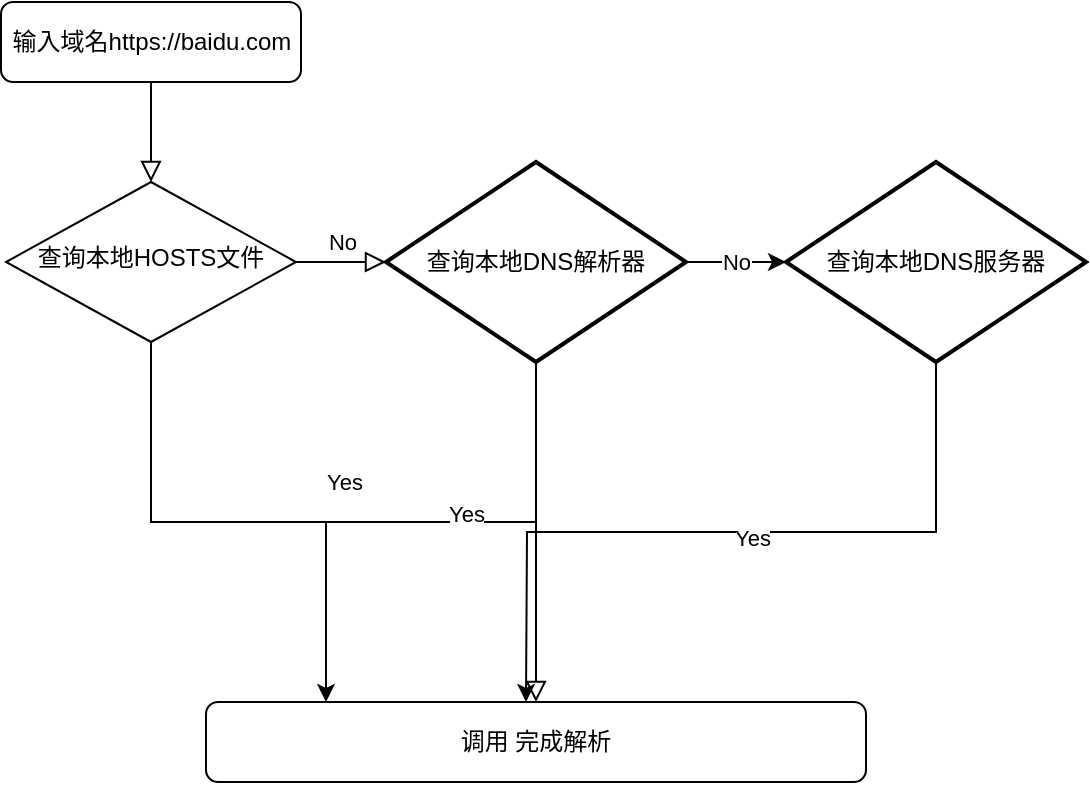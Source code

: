 <mxfile version="16.5.1" type="device"><diagram id="C5RBs43oDa-KdzZeNtuy" name="DNS解析流程"><mxGraphModel dx="1102" dy="1025" grid="1" gridSize="10" guides="1" tooltips="1" connect="1" arrows="1" fold="1" page="1" pageScale="1" pageWidth="827" pageHeight="1169" math="0" shadow="0"><root><mxCell id="WIyWlLk6GJQsqaUBKTNV-0"/><mxCell id="WIyWlLk6GJQsqaUBKTNV-1" parent="WIyWlLk6GJQsqaUBKTNV-0"/><mxCell id="WIyWlLk6GJQsqaUBKTNV-2" value="" style="rounded=0;html=1;jettySize=auto;orthogonalLoop=1;fontSize=11;endArrow=block;endFill=0;endSize=8;strokeWidth=1;shadow=0;labelBackgroundColor=none;edgeStyle=orthogonalEdgeStyle;" parent="WIyWlLk6GJQsqaUBKTNV-1" source="WIyWlLk6GJQsqaUBKTNV-3" target="WIyWlLk6GJQsqaUBKTNV-6" edge="1"><mxGeometry relative="1" as="geometry"/></mxCell><mxCell id="WIyWlLk6GJQsqaUBKTNV-3" value="输入域名https://baidu.com" style="rounded=1;whiteSpace=wrap;html=1;fontSize=12;glass=0;strokeWidth=1;shadow=0;" parent="WIyWlLk6GJQsqaUBKTNV-1" vertex="1"><mxGeometry x="137.5" y="80" width="150" height="40" as="geometry"/></mxCell><mxCell id="WIyWlLk6GJQsqaUBKTNV-4" value="Yes" style="rounded=0;html=1;jettySize=auto;orthogonalLoop=1;fontSize=11;endArrow=block;endFill=0;endSize=8;strokeWidth=1;shadow=0;labelBackgroundColor=none;edgeStyle=orthogonalEdgeStyle;entryX=0.5;entryY=0;entryDx=0;entryDy=0;" parent="WIyWlLk6GJQsqaUBKTNV-1" source="WIyWlLk6GJQsqaUBKTNV-6" target="WIyWlLk6GJQsqaUBKTNV-11" edge="1"><mxGeometry y="20" relative="1" as="geometry"><mxPoint as="offset"/><mxPoint x="235" y="300" as="targetPoint"/></mxGeometry></mxCell><mxCell id="WIyWlLk6GJQsqaUBKTNV-5" value="No" style="edgeStyle=orthogonalEdgeStyle;rounded=0;html=1;jettySize=auto;orthogonalLoop=1;fontSize=11;endArrow=block;endFill=0;endSize=8;strokeWidth=1;shadow=0;labelBackgroundColor=none;entryX=0;entryY=0.5;entryDx=0;entryDy=0;entryPerimeter=0;" parent="WIyWlLk6GJQsqaUBKTNV-1" source="WIyWlLk6GJQsqaUBKTNV-6" target="1-6NYPjzEQdhchUUVZ04-6" edge="1"><mxGeometry y="10" relative="1" as="geometry"><mxPoint as="offset"/><mxPoint x="320" y="210" as="targetPoint"/></mxGeometry></mxCell><mxCell id="WIyWlLk6GJQsqaUBKTNV-6" value="查询本地HOSTS文件" style="rhombus;whiteSpace=wrap;html=1;shadow=0;fontFamily=Helvetica;fontSize=12;align=center;strokeWidth=1;spacing=6;spacingTop=-4;" parent="WIyWlLk6GJQsqaUBKTNV-1" vertex="1"><mxGeometry x="140" y="170" width="145" height="80" as="geometry"/></mxCell><mxCell id="WIyWlLk6GJQsqaUBKTNV-11" value="调用 完成解析" style="rounded=1;whiteSpace=wrap;html=1;fontSize=12;glass=0;strokeWidth=1;shadow=0;" parent="WIyWlLk6GJQsqaUBKTNV-1" vertex="1"><mxGeometry x="240" y="430" width="330" height="40" as="geometry"/></mxCell><mxCell id="1-6NYPjzEQdhchUUVZ04-8" style="edgeStyle=orthogonalEdgeStyle;rounded=0;orthogonalLoop=1;jettySize=auto;html=1;exitX=0.5;exitY=1;exitDx=0;exitDy=0;exitPerimeter=0;" edge="1" parent="WIyWlLk6GJQsqaUBKTNV-1" source="1-6NYPjzEQdhchUUVZ04-6"><mxGeometry relative="1" as="geometry"><mxPoint x="300" y="430" as="targetPoint"/><Array as="points"><mxPoint x="405" y="340"/><mxPoint x="300" y="340"/></Array></mxGeometry></mxCell><mxCell id="1-6NYPjzEQdhchUUVZ04-9" value="Yes" style="edgeLabel;html=1;align=center;verticalAlign=middle;resizable=0;points=[];" vertex="1" connectable="0" parent="1-6NYPjzEQdhchUUVZ04-8"><mxGeometry x="-0.164" y="-4" relative="1" as="geometry"><mxPoint as="offset"/></mxGeometry></mxCell><mxCell id="1-6NYPjzEQdhchUUVZ04-11" value="No" style="edgeStyle=orthogonalEdgeStyle;rounded=0;orthogonalLoop=1;jettySize=auto;html=1;exitX=1;exitY=0.5;exitDx=0;exitDy=0;exitPerimeter=0;entryX=0;entryY=0.5;entryDx=0;entryDy=0;entryPerimeter=0;" edge="1" parent="WIyWlLk6GJQsqaUBKTNV-1" source="1-6NYPjzEQdhchUUVZ04-6" target="1-6NYPjzEQdhchUUVZ04-10"><mxGeometry relative="1" as="geometry"/></mxCell><mxCell id="1-6NYPjzEQdhchUUVZ04-6" value="查询本地DNS解析器" style="strokeWidth=2;html=1;shape=mxgraph.flowchart.decision;whiteSpace=wrap;" vertex="1" parent="WIyWlLk6GJQsqaUBKTNV-1"><mxGeometry x="330" y="160" width="150" height="100" as="geometry"/></mxCell><mxCell id="1-6NYPjzEQdhchUUVZ04-12" style="edgeStyle=orthogonalEdgeStyle;rounded=0;orthogonalLoop=1;jettySize=auto;html=1;exitX=0.5;exitY=1;exitDx=0;exitDy=0;exitPerimeter=0;" edge="1" parent="WIyWlLk6GJQsqaUBKTNV-1" source="1-6NYPjzEQdhchUUVZ04-10"><mxGeometry relative="1" as="geometry"><mxPoint x="400" y="430" as="targetPoint"/></mxGeometry></mxCell><mxCell id="1-6NYPjzEQdhchUUVZ04-13" value="Yes" style="edgeLabel;html=1;align=center;verticalAlign=middle;resizable=0;points=[];" vertex="1" connectable="0" parent="1-6NYPjzEQdhchUUVZ04-12"><mxGeometry x="-0.054" y="3" relative="1" as="geometry"><mxPoint as="offset"/></mxGeometry></mxCell><mxCell id="1-6NYPjzEQdhchUUVZ04-10" value="查询本地DNS服务器" style="strokeWidth=2;html=1;shape=mxgraph.flowchart.decision;whiteSpace=wrap;" vertex="1" parent="WIyWlLk6GJQsqaUBKTNV-1"><mxGeometry x="530" y="160" width="150" height="100" as="geometry"/></mxCell></root></mxGraphModel></diagram></mxfile>